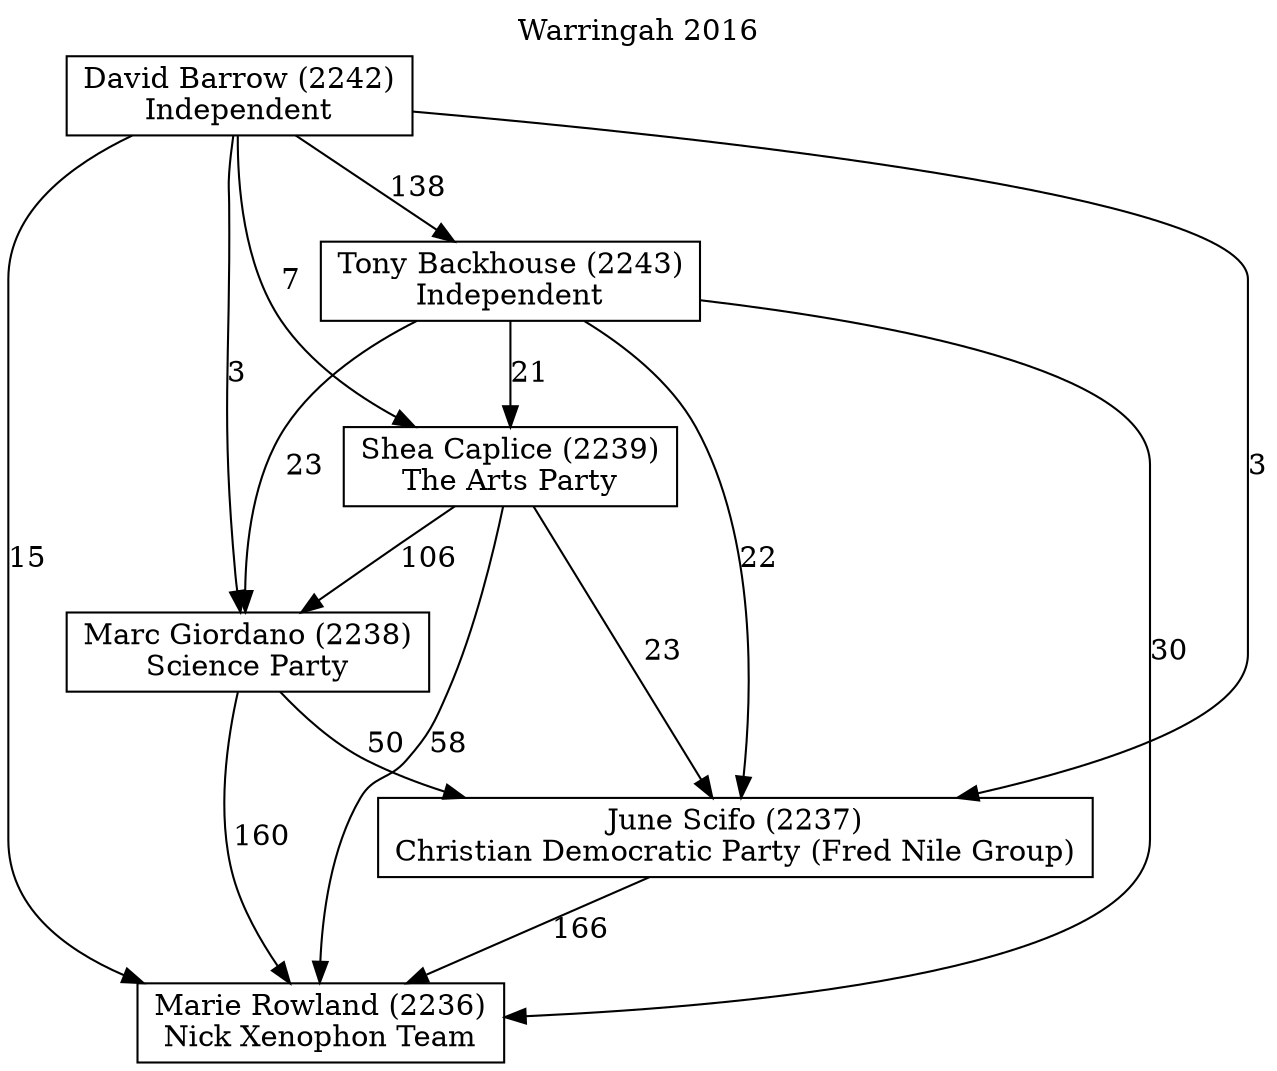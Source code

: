 // House preference flow
digraph "Marie Rowland (2236)_Warringah_2016" {
	graph [label="Warringah 2016" labelloc=t mclimit=10]
	node [shape=box]
	"Marie Rowland (2236)" [label="Marie Rowland (2236)
Nick Xenophon Team"]
	"June Scifo (2237)" [label="June Scifo (2237)
Christian Democratic Party (Fred Nile Group)"]
	"Marc Giordano (2238)" [label="Marc Giordano (2238)
Science Party"]
	"Shea Caplice (2239)" [label="Shea Caplice (2239)
The Arts Party"]
	"Tony Backhouse (2243)" [label="Tony Backhouse (2243)
Independent"]
	"David Barrow (2242)" [label="David Barrow (2242)
Independent"]
	"June Scifo (2237)" -> "Marie Rowland (2236)" [label=166]
	"Marc Giordano (2238)" -> "June Scifo (2237)" [label=50]
	"Shea Caplice (2239)" -> "Marc Giordano (2238)" [label=106]
	"Tony Backhouse (2243)" -> "Shea Caplice (2239)" [label=21]
	"David Barrow (2242)" -> "Tony Backhouse (2243)" [label=138]
	"Marc Giordano (2238)" -> "Marie Rowland (2236)" [label=160]
	"Shea Caplice (2239)" -> "Marie Rowland (2236)" [label=58]
	"Tony Backhouse (2243)" -> "Marie Rowland (2236)" [label=30]
	"David Barrow (2242)" -> "Marie Rowland (2236)" [label=15]
	"David Barrow (2242)" -> "Shea Caplice (2239)" [label=7]
	"Tony Backhouse (2243)" -> "Marc Giordano (2238)" [label=23]
	"David Barrow (2242)" -> "Marc Giordano (2238)" [label=3]
	"Shea Caplice (2239)" -> "June Scifo (2237)" [label=23]
	"Tony Backhouse (2243)" -> "June Scifo (2237)" [label=22]
	"David Barrow (2242)" -> "June Scifo (2237)" [label=3]
}
